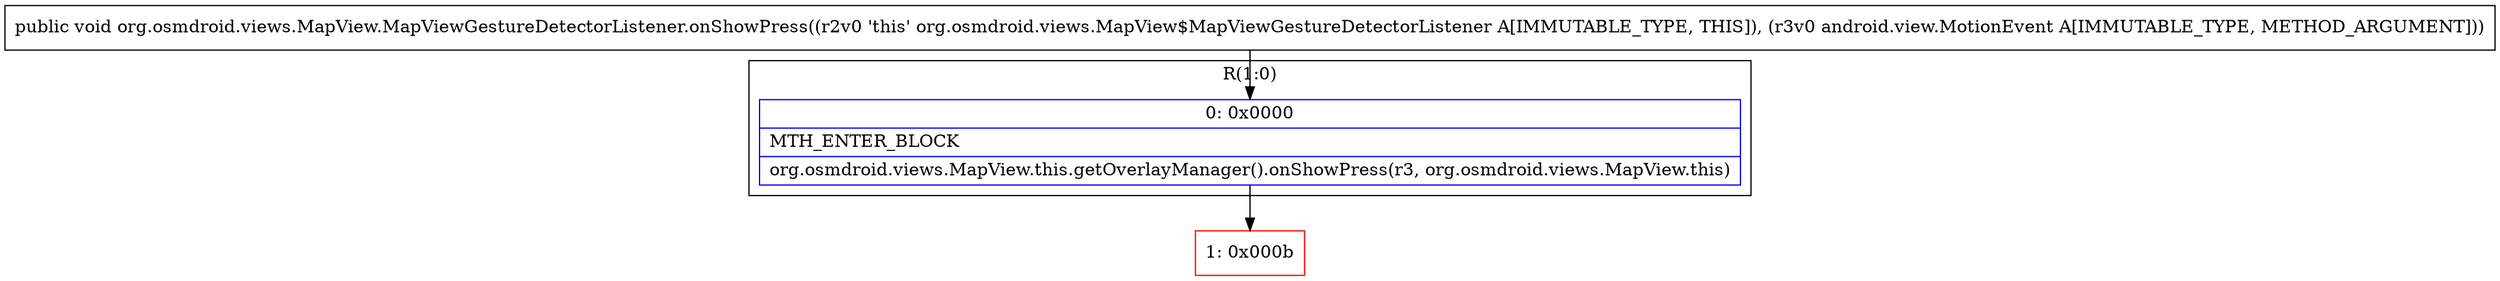 digraph "CFG fororg.osmdroid.views.MapView.MapViewGestureDetectorListener.onShowPress(Landroid\/view\/MotionEvent;)V" {
subgraph cluster_Region_1935852278 {
label = "R(1:0)";
node [shape=record,color=blue];
Node_0 [shape=record,label="{0\:\ 0x0000|MTH_ENTER_BLOCK\l|org.osmdroid.views.MapView.this.getOverlayManager().onShowPress(r3, org.osmdroid.views.MapView.this)\l}"];
}
Node_1 [shape=record,color=red,label="{1\:\ 0x000b}"];
MethodNode[shape=record,label="{public void org.osmdroid.views.MapView.MapViewGestureDetectorListener.onShowPress((r2v0 'this' org.osmdroid.views.MapView$MapViewGestureDetectorListener A[IMMUTABLE_TYPE, THIS]), (r3v0 android.view.MotionEvent A[IMMUTABLE_TYPE, METHOD_ARGUMENT])) }"];
MethodNode -> Node_0;
Node_0 -> Node_1;
}


